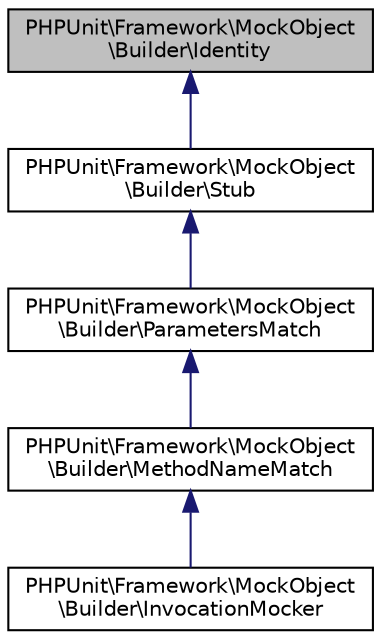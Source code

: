 digraph "PHPUnit\Framework\MockObject\Builder\Identity"
{
  edge [fontname="Helvetica",fontsize="10",labelfontname="Helvetica",labelfontsize="10"];
  node [fontname="Helvetica",fontsize="10",shape=record];
  Node0 [label="PHPUnit\\Framework\\MockObject\l\\Builder\\Identity",height=0.2,width=0.4,color="black", fillcolor="grey75", style="filled", fontcolor="black"];
  Node0 -> Node1 [dir="back",color="midnightblue",fontsize="10",style="solid",fontname="Helvetica"];
  Node1 [label="PHPUnit\\Framework\\MockObject\l\\Builder\\Stub",height=0.2,width=0.4,color="black", fillcolor="white", style="filled",URL="$interfacePHPUnit_1_1Framework_1_1MockObject_1_1Builder_1_1Stub.html"];
  Node1 -> Node2 [dir="back",color="midnightblue",fontsize="10",style="solid",fontname="Helvetica"];
  Node2 [label="PHPUnit\\Framework\\MockObject\l\\Builder\\ParametersMatch",height=0.2,width=0.4,color="black", fillcolor="white", style="filled",URL="$interfacePHPUnit_1_1Framework_1_1MockObject_1_1Builder_1_1ParametersMatch.html"];
  Node2 -> Node3 [dir="back",color="midnightblue",fontsize="10",style="solid",fontname="Helvetica"];
  Node3 [label="PHPUnit\\Framework\\MockObject\l\\Builder\\MethodNameMatch",height=0.2,width=0.4,color="black", fillcolor="white", style="filled",URL="$interfacePHPUnit_1_1Framework_1_1MockObject_1_1Builder_1_1MethodNameMatch.html"];
  Node3 -> Node4 [dir="back",color="midnightblue",fontsize="10",style="solid",fontname="Helvetica"];
  Node4 [label="PHPUnit\\Framework\\MockObject\l\\Builder\\InvocationMocker",height=0.2,width=0.4,color="black", fillcolor="white", style="filled",URL="$classPHPUnit_1_1Framework_1_1MockObject_1_1Builder_1_1InvocationMocker.html"];
}
